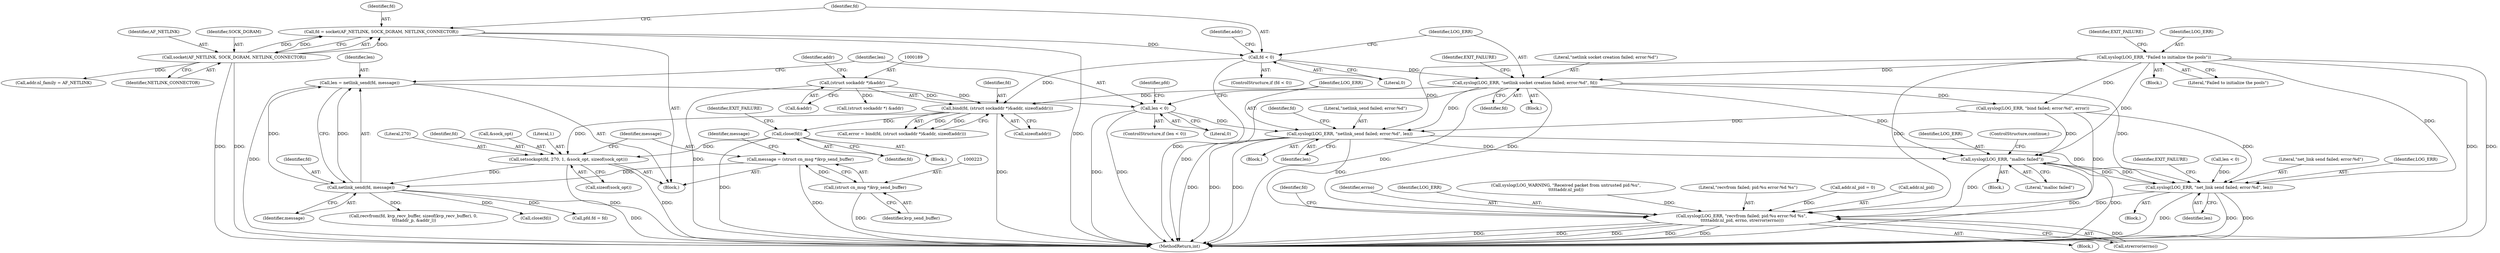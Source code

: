 digraph "0_linux_95a69adab9acfc3981c504737a2b6578e4d846ef@API" {
"1000264" [label="(Call,len = netlink_send(fd, message))"];
"1000266" [label="(Call,netlink_send(fd, message))"];
"1000212" [label="(Call,setsockopt(fd, 270, 1, &sock_opt, sizeof(sock_opt)))"];
"1000186" [label="(Call,bind(fd, (struct sockaddr *)&addr, sizeof(addr)))"];
"1000154" [label="(Call,fd < 0)"];
"1000147" [label="(Call,fd = socket(AF_NETLINK, SOCK_DGRAM, NETLINK_CONNECTOR))"];
"1000149" [label="(Call,socket(AF_NETLINK, SOCK_DGRAM, NETLINK_CONNECTOR))"];
"1000158" [label="(Call,syslog(LOG_ERR, \"netlink socket creation failed; error:%d\", fd))"];
"1000142" [label="(Call,syslog(LOG_ERR, \"Failed to initialize the pools\"))"];
"1000188" [label="(Call,(struct sockaddr *)&addr)"];
"1000203" [label="(Call,close(fd))"];
"1000220" [label="(Call,message = (struct cn_msg *)kvp_send_buffer)"];
"1000222" [label="(Call,(struct cn_msg *)kvp_send_buffer)"];
"1000270" [label="(Call,len < 0)"];
"1000274" [label="(Call,syslog(LOG_ERR, \"netlink_send failed; error:%d\", len))"];
"1000334" [label="(Call,syslog(LOG_ERR, \"recvfrom failed; pid:%u error:%d %s\",\n \t\t\t\t\taddr.nl_pid, errno, strerror(errno)))"];
"1000437" [label="(Call,syslog(LOG_ERR, \"malloc failed\"))"];
"1000870" [label="(Call,syslog(LOG_ERR, \"net_link send failed; error:%d\", len))"];
"1000204" [label="(Identifier,fd)"];
"1000110" [label="(Block,)"];
"1000340" [label="(Identifier,errno)"];
"1000869" [label="(Block,)"];
"1000276" [label="(Literal,\"netlink_send failed; error:%d\")"];
"1000438" [label="(Identifier,LOG_ERR)"];
"1000270" [label="(Call,len < 0)"];
"1000866" [label="(Call,len < 0)"];
"1000268" [label="(Identifier,message)"];
"1000271" [label="(Identifier,len)"];
"1000334" [label="(Call,syslog(LOG_ERR, \"recvfrom failed; pid:%u error:%d %s\",\n \t\t\t\t\taddr.nl_pid, errno, strerror(errno)))"];
"1000215" [label="(Literal,1)"];
"1000198" [label="(Block,)"];
"1000150" [label="(Identifier,AF_NETLINK)"];
"1000436" [label="(Block,)"];
"1000212" [label="(Call,setsockopt(fd, 270, 1, &sock_opt, sizeof(sock_opt)))"];
"1000188" [label="(Call,(struct sockaddr *)&addr)"];
"1000870" [label="(Call,syslog(LOG_ERR, \"net_link send failed; error:%d\", len))"];
"1000275" [label="(Identifier,LOG_ERR)"];
"1000154" [label="(Call,fd < 0)"];
"1000876" [label="(MethodReturn,int)"];
"1000224" [label="(Identifier,kvp_send_buffer)"];
"1000320" [label="(Call,recvfrom(fd, kvp_recv_buffer, sizeof(kvp_recv_buffer), 0,\n \t\t\t\taddr_p, &addr_l))"];
"1000152" [label="(Identifier,NETLINK_CONNECTOR)"];
"1000222" [label="(Call,(struct cn_msg *)kvp_send_buffer)"];
"1000279" [label="(Identifier,fd)"];
"1000193" [label="(Identifier,addr)"];
"1000151" [label="(Identifier,SOCK_DGRAM)"];
"1000216" [label="(Call,&sock_opt)"];
"1000147" [label="(Call,fd = socket(AF_NETLINK, SOCK_DGRAM, NETLINK_CONNECTOR))"];
"1000148" [label="(Identifier,fd)"];
"1000439" [label="(Literal,\"malloc failed\")"];
"1000146" [label="(Identifier,EXIT_FAILURE)"];
"1000220" [label="(Call,message = (struct cn_msg *)kvp_send_buffer)"];
"1000161" [label="(Identifier,fd)"];
"1000156" [label="(Literal,0)"];
"1000269" [label="(ControlStructure,if (len < 0))"];
"1000273" [label="(Block,)"];
"1000149" [label="(Call,socket(AF_NETLINK, SOCK_DGRAM, NETLINK_CONNECTOR))"];
"1000267" [label="(Identifier,fd)"];
"1000163" [label="(Identifier,EXIT_FAILURE)"];
"1000155" [label="(Identifier,fd)"];
"1000203" [label="(Call,close(fd))"];
"1000192" [label="(Call,sizeof(addr))"];
"1000440" [label="(ControlStructure,continue;)"];
"1000333" [label="(Block,)"];
"1000278" [label="(Call,close(fd))"];
"1000206" [label="(Identifier,EXIT_FAILURE)"];
"1000153" [label="(ControlStructure,if (fd < 0))"];
"1000228" [label="(Identifier,message)"];
"1000277" [label="(Identifier,len)"];
"1000187" [label="(Identifier,fd)"];
"1000282" [label="(Call,pfd.fd = fd)"];
"1000158" [label="(Call,syslog(LOG_ERR, \"netlink socket creation failed; error:%d\", fd))"];
"1000872" [label="(Literal,\"net_link send failed; error:%d\")"];
"1000335" [label="(Identifier,LOG_ERR)"];
"1000274" [label="(Call,syslog(LOG_ERR, \"netlink_send failed; error:%d\", len))"];
"1000218" [label="(Call,sizeof(sock_opt))"];
"1000221" [label="(Identifier,message)"];
"1000164" [label="(Call,addr.nl_family = AF_NETLINK)"];
"1000266" [label="(Call,netlink_send(fd, message))"];
"1000873" [label="(Identifier,len)"];
"1000214" [label="(Literal,270)"];
"1000353" [label="(Call,syslog(LOG_WARNING, \"Received packet from untrusted pid:%u\",\n\t\t\t\t\taddr.nl_pid))"];
"1000144" [label="(Literal,\"Failed to initialize the pools\")"];
"1000184" [label="(Call,error = bind(fd, (struct sockaddr *)&addr, sizeof(addr)))"];
"1000264" [label="(Call,len = netlink_send(fd, message))"];
"1000166" [label="(Identifier,addr)"];
"1000272" [label="(Literal,0)"];
"1000341" [label="(Call,strerror(errno))"];
"1000143" [label="(Identifier,LOG_ERR)"];
"1000186" [label="(Call,bind(fd, (struct sockaddr *)&addr, sizeof(addr)))"];
"1000293" [label="(Call,(struct sockaddr *) &addr)"];
"1000190" [label="(Call,&addr)"];
"1000160" [label="(Literal,\"netlink socket creation failed; error:%d\")"];
"1000871" [label="(Identifier,LOG_ERR)"];
"1000157" [label="(Block,)"];
"1000336" [label="(Literal,\"recvfrom failed; pid:%u error:%d %s\")"];
"1000265" [label="(Identifier,len)"];
"1000437" [label="(Call,syslog(LOG_ERR, \"malloc failed\"))"];
"1000199" [label="(Call,syslog(LOG_ERR, \"bind failed; error:%d\", error))"];
"1000284" [label="(Identifier,pfd)"];
"1000174" [label="(Call,addr.nl_pid = 0)"];
"1000337" [label="(Call,addr.nl_pid)"];
"1000159" [label="(Identifier,LOG_ERR)"];
"1000142" [label="(Call,syslog(LOG_ERR, \"Failed to initialize the pools\"))"];
"1000344" [label="(Identifier,fd)"];
"1000213" [label="(Identifier,fd)"];
"1000875" [label="(Identifier,EXIT_FAILURE)"];
"1000141" [label="(Block,)"];
"1000264" -> "1000110"  [label="AST: "];
"1000264" -> "1000266"  [label="CFG: "];
"1000265" -> "1000264"  [label="AST: "];
"1000266" -> "1000264"  [label="AST: "];
"1000271" -> "1000264"  [label="CFG: "];
"1000264" -> "1000876"  [label="DDG: "];
"1000266" -> "1000264"  [label="DDG: "];
"1000266" -> "1000264"  [label="DDG: "];
"1000264" -> "1000270"  [label="DDG: "];
"1000266" -> "1000268"  [label="CFG: "];
"1000267" -> "1000266"  [label="AST: "];
"1000268" -> "1000266"  [label="AST: "];
"1000266" -> "1000876"  [label="DDG: "];
"1000212" -> "1000266"  [label="DDG: "];
"1000220" -> "1000266"  [label="DDG: "];
"1000266" -> "1000278"  [label="DDG: "];
"1000266" -> "1000282"  [label="DDG: "];
"1000266" -> "1000320"  [label="DDG: "];
"1000212" -> "1000110"  [label="AST: "];
"1000212" -> "1000218"  [label="CFG: "];
"1000213" -> "1000212"  [label="AST: "];
"1000214" -> "1000212"  [label="AST: "];
"1000215" -> "1000212"  [label="AST: "];
"1000216" -> "1000212"  [label="AST: "];
"1000218" -> "1000212"  [label="AST: "];
"1000221" -> "1000212"  [label="CFG: "];
"1000212" -> "1000876"  [label="DDG: "];
"1000212" -> "1000876"  [label="DDG: "];
"1000186" -> "1000212"  [label="DDG: "];
"1000203" -> "1000212"  [label="DDG: "];
"1000186" -> "1000184"  [label="AST: "];
"1000186" -> "1000192"  [label="CFG: "];
"1000187" -> "1000186"  [label="AST: "];
"1000188" -> "1000186"  [label="AST: "];
"1000192" -> "1000186"  [label="AST: "];
"1000184" -> "1000186"  [label="CFG: "];
"1000186" -> "1000876"  [label="DDG: "];
"1000186" -> "1000184"  [label="DDG: "];
"1000186" -> "1000184"  [label="DDG: "];
"1000154" -> "1000186"  [label="DDG: "];
"1000158" -> "1000186"  [label="DDG: "];
"1000188" -> "1000186"  [label="DDG: "];
"1000186" -> "1000203"  [label="DDG: "];
"1000154" -> "1000153"  [label="AST: "];
"1000154" -> "1000156"  [label="CFG: "];
"1000155" -> "1000154"  [label="AST: "];
"1000156" -> "1000154"  [label="AST: "];
"1000159" -> "1000154"  [label="CFG: "];
"1000166" -> "1000154"  [label="CFG: "];
"1000154" -> "1000876"  [label="DDG: "];
"1000147" -> "1000154"  [label="DDG: "];
"1000154" -> "1000158"  [label="DDG: "];
"1000147" -> "1000110"  [label="AST: "];
"1000147" -> "1000149"  [label="CFG: "];
"1000148" -> "1000147"  [label="AST: "];
"1000149" -> "1000147"  [label="AST: "];
"1000155" -> "1000147"  [label="CFG: "];
"1000147" -> "1000876"  [label="DDG: "];
"1000149" -> "1000147"  [label="DDG: "];
"1000149" -> "1000147"  [label="DDG: "];
"1000149" -> "1000147"  [label="DDG: "];
"1000149" -> "1000152"  [label="CFG: "];
"1000150" -> "1000149"  [label="AST: "];
"1000151" -> "1000149"  [label="AST: "];
"1000152" -> "1000149"  [label="AST: "];
"1000149" -> "1000876"  [label="DDG: "];
"1000149" -> "1000876"  [label="DDG: "];
"1000149" -> "1000164"  [label="DDG: "];
"1000158" -> "1000157"  [label="AST: "];
"1000158" -> "1000161"  [label="CFG: "];
"1000159" -> "1000158"  [label="AST: "];
"1000160" -> "1000158"  [label="AST: "];
"1000161" -> "1000158"  [label="AST: "];
"1000163" -> "1000158"  [label="CFG: "];
"1000158" -> "1000876"  [label="DDG: "];
"1000158" -> "1000876"  [label="DDG: "];
"1000142" -> "1000158"  [label="DDG: "];
"1000158" -> "1000199"  [label="DDG: "];
"1000158" -> "1000274"  [label="DDG: "];
"1000158" -> "1000334"  [label="DDG: "];
"1000158" -> "1000437"  [label="DDG: "];
"1000158" -> "1000870"  [label="DDG: "];
"1000142" -> "1000141"  [label="AST: "];
"1000142" -> "1000144"  [label="CFG: "];
"1000143" -> "1000142"  [label="AST: "];
"1000144" -> "1000142"  [label="AST: "];
"1000146" -> "1000142"  [label="CFG: "];
"1000142" -> "1000876"  [label="DDG: "];
"1000142" -> "1000876"  [label="DDG: "];
"1000142" -> "1000199"  [label="DDG: "];
"1000142" -> "1000274"  [label="DDG: "];
"1000142" -> "1000334"  [label="DDG: "];
"1000142" -> "1000437"  [label="DDG: "];
"1000142" -> "1000870"  [label="DDG: "];
"1000188" -> "1000190"  [label="CFG: "];
"1000189" -> "1000188"  [label="AST: "];
"1000190" -> "1000188"  [label="AST: "];
"1000193" -> "1000188"  [label="CFG: "];
"1000188" -> "1000876"  [label="DDG: "];
"1000188" -> "1000293"  [label="DDG: "];
"1000203" -> "1000198"  [label="AST: "];
"1000203" -> "1000204"  [label="CFG: "];
"1000204" -> "1000203"  [label="AST: "];
"1000206" -> "1000203"  [label="CFG: "];
"1000203" -> "1000876"  [label="DDG: "];
"1000220" -> "1000110"  [label="AST: "];
"1000220" -> "1000222"  [label="CFG: "];
"1000221" -> "1000220"  [label="AST: "];
"1000222" -> "1000220"  [label="AST: "];
"1000228" -> "1000220"  [label="CFG: "];
"1000220" -> "1000876"  [label="DDG: "];
"1000222" -> "1000220"  [label="DDG: "];
"1000222" -> "1000224"  [label="CFG: "];
"1000223" -> "1000222"  [label="AST: "];
"1000224" -> "1000222"  [label="AST: "];
"1000222" -> "1000876"  [label="DDG: "];
"1000270" -> "1000269"  [label="AST: "];
"1000270" -> "1000272"  [label="CFG: "];
"1000271" -> "1000270"  [label="AST: "];
"1000272" -> "1000270"  [label="AST: "];
"1000275" -> "1000270"  [label="CFG: "];
"1000284" -> "1000270"  [label="CFG: "];
"1000270" -> "1000876"  [label="DDG: "];
"1000270" -> "1000876"  [label="DDG: "];
"1000270" -> "1000274"  [label="DDG: "];
"1000274" -> "1000273"  [label="AST: "];
"1000274" -> "1000277"  [label="CFG: "];
"1000275" -> "1000274"  [label="AST: "];
"1000276" -> "1000274"  [label="AST: "];
"1000277" -> "1000274"  [label="AST: "];
"1000279" -> "1000274"  [label="CFG: "];
"1000274" -> "1000876"  [label="DDG: "];
"1000274" -> "1000876"  [label="DDG: "];
"1000274" -> "1000876"  [label="DDG: "];
"1000199" -> "1000274"  [label="DDG: "];
"1000274" -> "1000334"  [label="DDG: "];
"1000274" -> "1000437"  [label="DDG: "];
"1000274" -> "1000870"  [label="DDG: "];
"1000334" -> "1000333"  [label="AST: "];
"1000334" -> "1000341"  [label="CFG: "];
"1000335" -> "1000334"  [label="AST: "];
"1000336" -> "1000334"  [label="AST: "];
"1000337" -> "1000334"  [label="AST: "];
"1000340" -> "1000334"  [label="AST: "];
"1000341" -> "1000334"  [label="AST: "];
"1000344" -> "1000334"  [label="CFG: "];
"1000334" -> "1000876"  [label="DDG: "];
"1000334" -> "1000876"  [label="DDG: "];
"1000334" -> "1000876"  [label="DDG: "];
"1000334" -> "1000876"  [label="DDG: "];
"1000334" -> "1000876"  [label="DDG: "];
"1000199" -> "1000334"  [label="DDG: "];
"1000870" -> "1000334"  [label="DDG: "];
"1000437" -> "1000334"  [label="DDG: "];
"1000353" -> "1000334"  [label="DDG: "];
"1000174" -> "1000334"  [label="DDG: "];
"1000341" -> "1000334"  [label="DDG: "];
"1000437" -> "1000436"  [label="AST: "];
"1000437" -> "1000439"  [label="CFG: "];
"1000438" -> "1000437"  [label="AST: "];
"1000439" -> "1000437"  [label="AST: "];
"1000440" -> "1000437"  [label="CFG: "];
"1000437" -> "1000876"  [label="DDG: "];
"1000437" -> "1000876"  [label="DDG: "];
"1000199" -> "1000437"  [label="DDG: "];
"1000870" -> "1000437"  [label="DDG: "];
"1000437" -> "1000870"  [label="DDG: "];
"1000870" -> "1000869"  [label="AST: "];
"1000870" -> "1000873"  [label="CFG: "];
"1000871" -> "1000870"  [label="AST: "];
"1000872" -> "1000870"  [label="AST: "];
"1000873" -> "1000870"  [label="AST: "];
"1000875" -> "1000870"  [label="CFG: "];
"1000870" -> "1000876"  [label="DDG: "];
"1000870" -> "1000876"  [label="DDG: "];
"1000870" -> "1000876"  [label="DDG: "];
"1000199" -> "1000870"  [label="DDG: "];
"1000866" -> "1000870"  [label="DDG: "];
}
